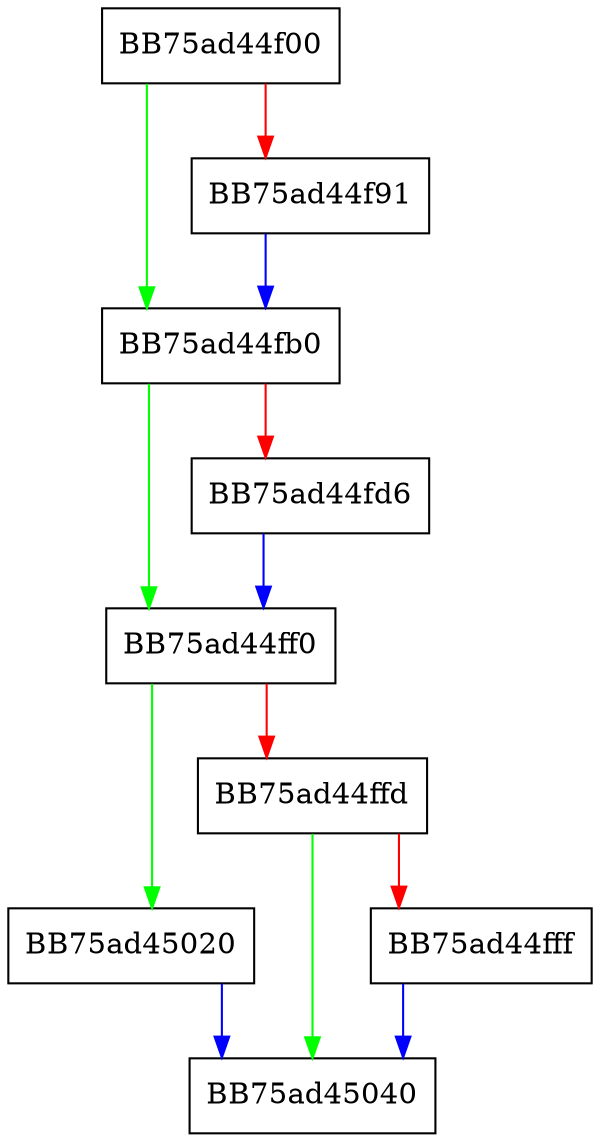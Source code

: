 digraph __remainder_piby2_forAsm {
  node [shape="box"];
  graph [splines=ortho];
  BB75ad44f00 -> BB75ad44fb0 [color="green"];
  BB75ad44f00 -> BB75ad44f91 [color="red"];
  BB75ad44f91 -> BB75ad44fb0 [color="blue"];
  BB75ad44fb0 -> BB75ad44ff0 [color="green"];
  BB75ad44fb0 -> BB75ad44fd6 [color="red"];
  BB75ad44fd6 -> BB75ad44ff0 [color="blue"];
  BB75ad44ff0 -> BB75ad45020 [color="green"];
  BB75ad44ff0 -> BB75ad44ffd [color="red"];
  BB75ad44ffd -> BB75ad45040 [color="green"];
  BB75ad44ffd -> BB75ad44fff [color="red"];
  BB75ad44fff -> BB75ad45040 [color="blue"];
  BB75ad45020 -> BB75ad45040 [color="blue"];
}